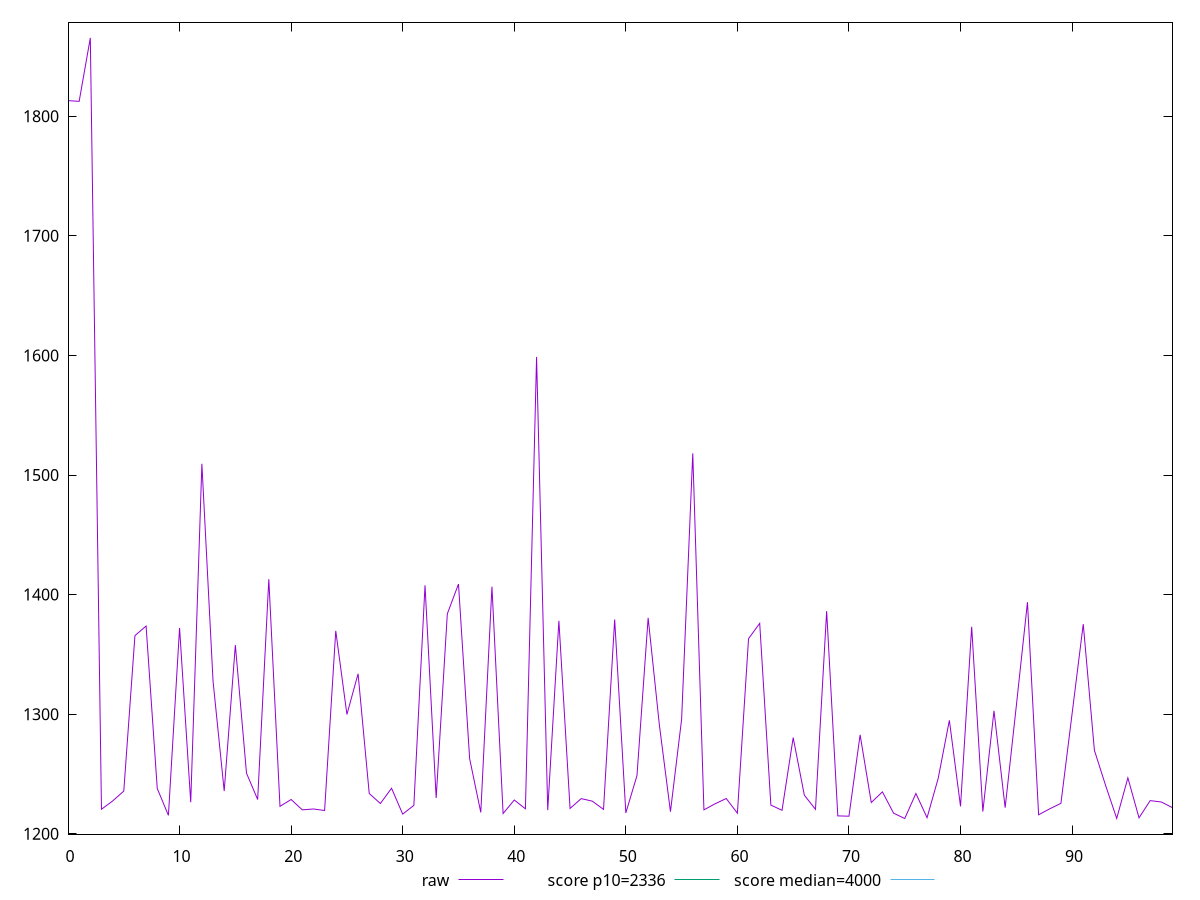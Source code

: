 reset

$raw <<EOF
0 1813.0375
1 1812.4434999999999
2 1865.4750000000001
3 1220.5500000000002
4 1227.453
5 1235.721
6 1365.6989999999998
7 1373.763
8 1237.914
9 1215.462
10 1372.1369999999997
11 1226.397
12 1509.3539999999998
13 1327.7759999999998
14 1235.802
15 1357.788
16 1250.688
17 1228.671
18 1412.847
19 1222.9752
20 1228.692
21 1220.049
22 1220.772
23 1219.5059999999999
24 1369.71
25 1299.801
26 1333.803
27 1233.729
28 1225.3512
29 1238.1000000000001
30 1216.482
31 1223.763
32 1407.8100000000002
33 1229.904
34 1383.9336
35 1408.8300000000002
36 1262.841
37 1217.916
38 1406.6070000000002
39 1216.9679999999998
40 1228.2626999999998
41 1220.931
42 1598.7179999999998
43 1219.842
44 1378.098
45 1221.2069999999999
46 1229.424
47 1227.2985
48 1220.427
49 1379.22
50 1217.502
51 1248.6909
52 1380.558
53 1291.536
54 1218.51
55 1295.769
56 1518.136
57 1220.037
58 1225.095
59 1229.514
60 1217.244
61 1363.185
62 1375.998
63 1224.03
64 1219.6680000000001
65 1280.406
66 1232.313
67 1220.493
68 1386.176
69 1214.991
70 1214.739
71 1282.7759999999998
72 1226.1624000000002
73 1235.073
74 1217.268
75 1212.792
76 1233.723
77 1213.4879999999998
78 1246.413
79 1294.8939999999998
80 1222.953
81 1373.0430000000001
82 1218.609
83 1302.8409
84 1221.846
85 1306.815
86 1393.6589999999997
87 1215.927
88 1220.922
89 1225.503
91 1375.335
92 1269.8103
93 1240.596
94 1212.885
95 1246.788
96 1213.38
97 1227.768
98 1226.6009999999999
99 1221.8618999999999
EOF

set key outside below
set xrange [0:99]
set yrange [1199.7383399999999:1878.5286600000002]
set trange [1199.7383399999999:1878.5286600000002]
set terminal svg size 640, 500 enhanced background rgb 'white'
set output "report/report_00029_2021-02-24T13-36-40.390Z/first-contentful-paint/samples/card/raw/values.svg"

plot $raw title "raw" with line, \
     2336 title "score p10=2336", \
     4000 title "score median=4000"

reset
